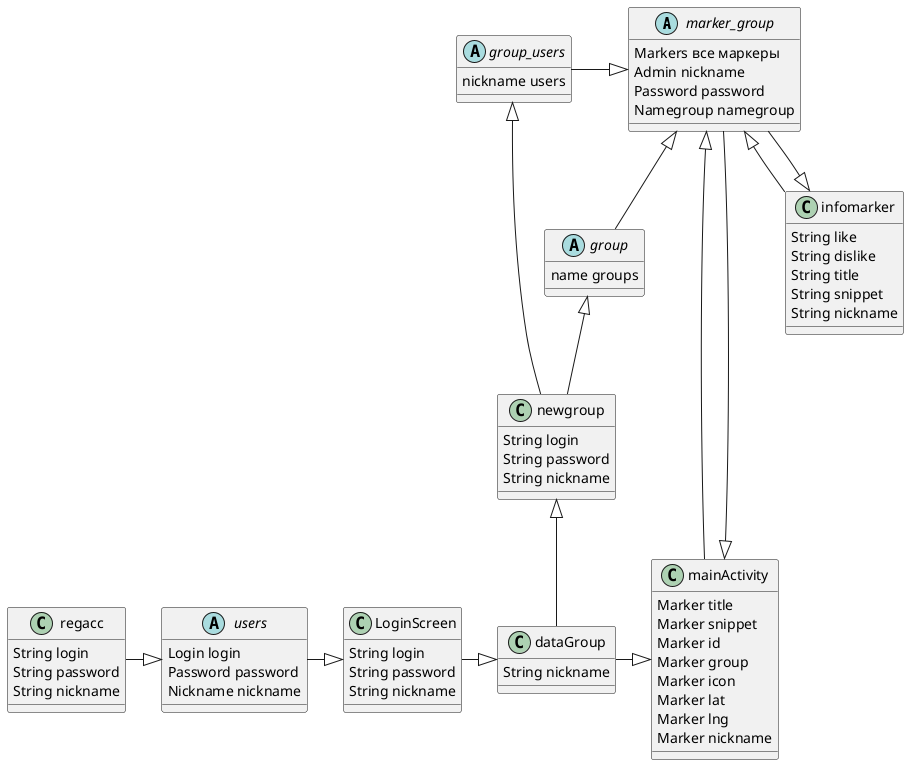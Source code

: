 @startuml
'https://plantuml.com/class-diagram


marker_group <|-- mainActivity
mainActivity <|-- marker_group
users <|-left- regacc
LoginScreen <|-left- users
dataGroup <|-left- LoginScreen
mainActivity <|-left- dataGroup
group <|-- newgroup
group_users <|-- newgroup
newgroup <|-- dataGroup
marker_group <|-left- group_users
marker_group <|-- group

infomarker <|-- marker_group
marker_group <|-- infomarker

class newgroup {
String login
String password
String nickname
}

class infomarker {
String like
String dislike
String title
String snippet
String nickname
}

abstract class group{
name groups
}

abstract class group_users{
nickname users
}

abstract class marker_group{
Markers все маркеры
Admin nickname
Password password
Namegroup namegroup
}
abstract class users{
Login login
Password password
Nickname nickname
}

class dataGroup{
String nickname
}

class regacc {
String login
String password
String nickname
}

class LoginScreen {
String login
String password
String nickname
}

class mainActivity {
Marker title
Marker snippet
Marker id
Marker group
Marker icon
Marker lat
Marker lng
Marker nickname
}

@enduml